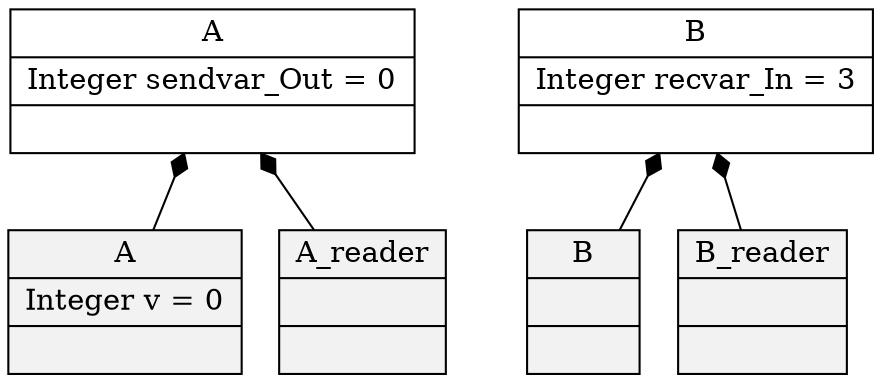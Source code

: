 
digraph Sync2Async3_as {
  node [shape=record]
  edge [dir=back, arrowtail=diamond]

A_38
 [label="{A|Integer sendvar_Out = 0|}"]
A_38_A [label="{A|Integer v = 0|}", style=filled, fillcolor=gray95]
A_38 -> A_38_A
A_38_A_reader [label="{A_reader||}", style=filled, fillcolor=gray95]
A_38 -> A_38_A_reader

B_68
 [label="{B|Integer recvar_In = 3|}"]
B_68_B [label="{B||}", style=filled, fillcolor=gray95]
B_68 -> B_68_B
B_68_B_reader [label="{B_reader||}", style=filled, fillcolor=gray95]
B_68 -> B_68_B_reader


}
